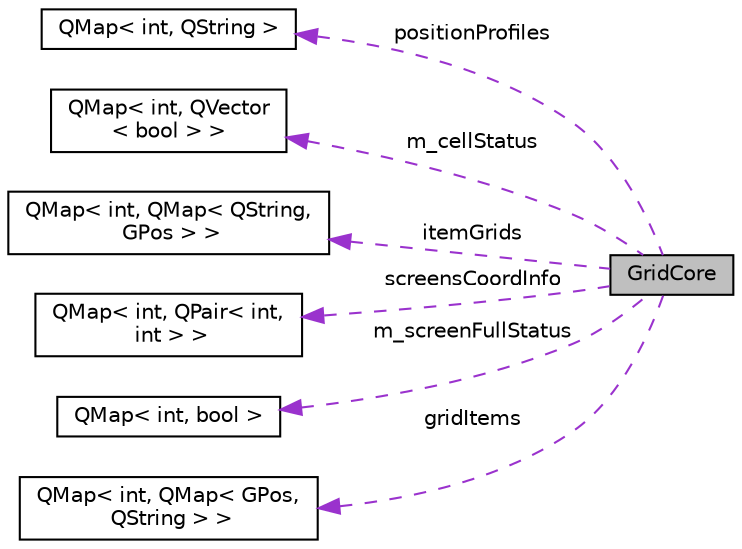 digraph "GridCore"
{
  edge [fontname="Helvetica",fontsize="10",labelfontname="Helvetica",labelfontsize="10"];
  node [fontname="Helvetica",fontsize="10",shape=record];
  rankdir="LR";
  Node1 [label="GridCore",height=0.2,width=0.4,color="black", fillcolor="grey75", style="filled", fontcolor="black"];
  Node2 -> Node1 [dir="back",color="darkorchid3",fontsize="10",style="dashed",label=" positionProfiles" ,fontname="Helvetica"];
  Node2 [label="QMap\< int, QString \>",height=0.2,width=0.4,color="black", fillcolor="white", style="filled",URL="$class_q_map.html"];
  Node3 -> Node1 [dir="back",color="darkorchid3",fontsize="10",style="dashed",label=" m_cellStatus" ,fontname="Helvetica"];
  Node3 [label="QMap\< int, QVector\l\< bool \> \>",height=0.2,width=0.4,color="black", fillcolor="white", style="filled",URL="$class_q_map.html"];
  Node4 -> Node1 [dir="back",color="darkorchid3",fontsize="10",style="dashed",label=" itemGrids" ,fontname="Helvetica"];
  Node4 [label="QMap\< int, QMap\< QString,\l GPos \> \>",height=0.2,width=0.4,color="black", fillcolor="white", style="filled",URL="$class_q_map.html"];
  Node5 -> Node1 [dir="back",color="darkorchid3",fontsize="10",style="dashed",label=" screensCoordInfo" ,fontname="Helvetica"];
  Node5 [label="QMap\< int, QPair\< int,\l int \> \>",height=0.2,width=0.4,color="black", fillcolor="white", style="filled",URL="$class_q_map.html"];
  Node6 -> Node1 [dir="back",color="darkorchid3",fontsize="10",style="dashed",label=" m_screenFullStatus" ,fontname="Helvetica"];
  Node6 [label="QMap\< int, bool \>",height=0.2,width=0.4,color="black", fillcolor="white", style="filled",URL="$class_q_map.html"];
  Node7 -> Node1 [dir="back",color="darkorchid3",fontsize="10",style="dashed",label=" gridItems" ,fontname="Helvetica"];
  Node7 [label="QMap\< int, QMap\< GPos,\l QString \> \>",height=0.2,width=0.4,color="black", fillcolor="white", style="filled",URL="$class_q_map.html"];
}
